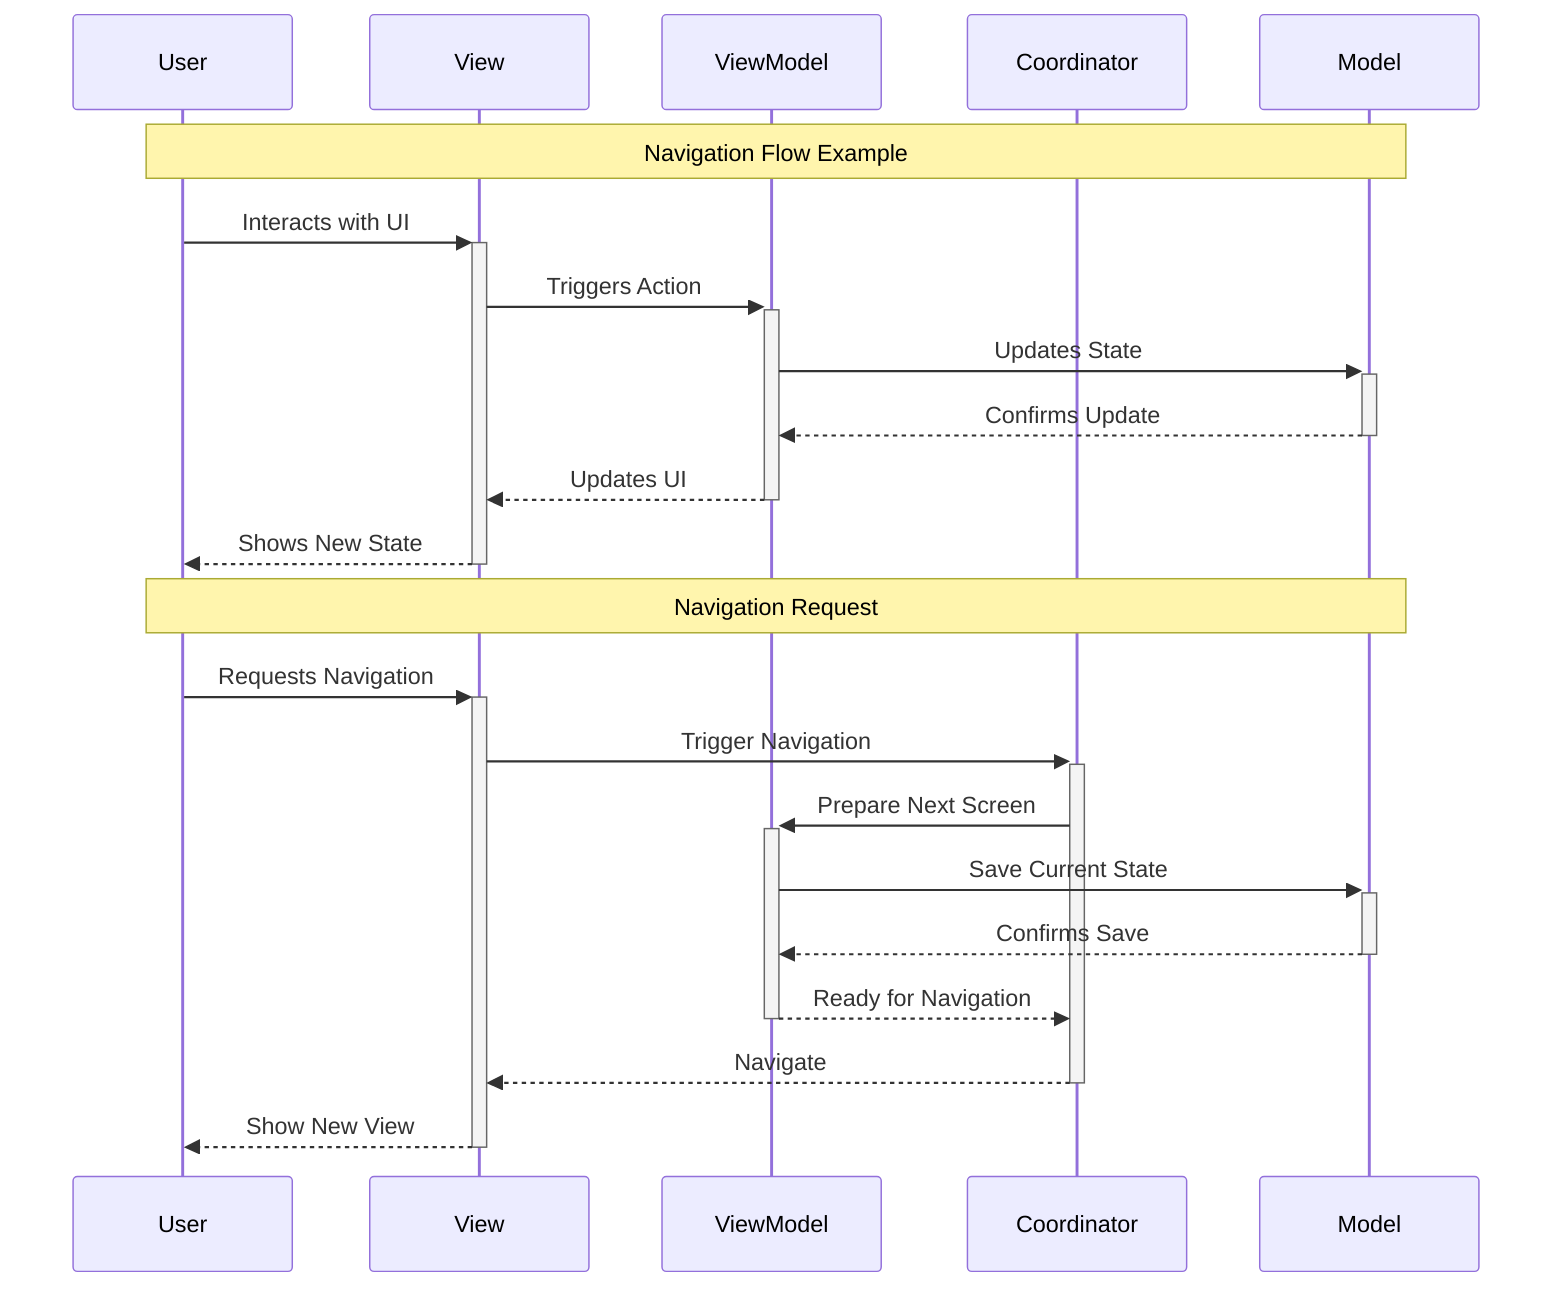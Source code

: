 sequenceDiagram
    participant U as User
    participant V as View
    participant VM as ViewModel
    participant C as Coordinator
    participant M as Model
    
    Note over U,M: Navigation Flow Example
    
    U->>+V: Interacts with UI
    V->>+VM: Triggers Action
    VM->>+M: Updates State
    M-->>-VM: Confirms Update
    VM-->>-V: Updates UI
    V-->>-U: Shows New State
    
    Note over U,M: Navigation Request
    
    U->>+V: Requests Navigation
    V->>+C: Trigger Navigation
    C->>+VM: Prepare Next Screen
    VM->>+M: Save Current State
    M-->>-VM: Confirms Save
    VM-->>-C: Ready for Navigation
    C-->>-V: Navigate
    V-->>-U: Show New View